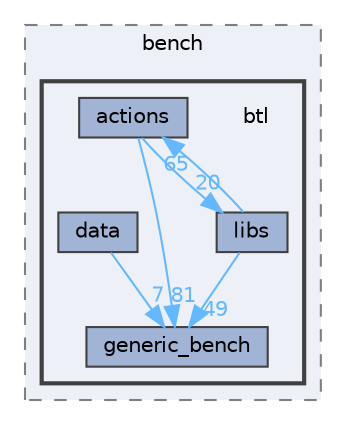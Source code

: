 digraph "external/taskflow/3rd-party/eigen-3.3.7/bench/btl"
{
 // LATEX_PDF_SIZE
  bgcolor="transparent";
  edge [fontname=Helvetica,fontsize=10,labelfontname=Helvetica,labelfontsize=10];
  node [fontname=Helvetica,fontsize=10,shape=box,height=0.2,width=0.4];
  compound=true
  subgraph clusterdir_07bfbcf48808e72ecbe6ce011f52ed5c {
    graph [ bgcolor="#edf0f7", pencolor="grey50", label="bench", fontname=Helvetica,fontsize=10 style="filled,dashed", URL="dir_07bfbcf48808e72ecbe6ce011f52ed5c.html",tooltip=""]
  subgraph clusterdir_028b176b860c4ef359c36cd852fb7d45 {
    graph [ bgcolor="#edf0f7", pencolor="grey25", label="", fontname=Helvetica,fontsize=10 style="filled,bold", URL="dir_028b176b860c4ef359c36cd852fb7d45.html",tooltip=""]
    dir_028b176b860c4ef359c36cd852fb7d45 [shape=plaintext, label="btl"];
  dir_62e7ada8e036e3e9b12b4354b79081d2 [label="actions", fillcolor="#a2b4d6", color="grey25", style="filled", URL="dir_62e7ada8e036e3e9b12b4354b79081d2.html",tooltip=""];
  dir_9cbd56efbc57c2aa3a62d48b5316054e [label="data", fillcolor="#a2b4d6", color="grey25", style="filled", URL="dir_9cbd56efbc57c2aa3a62d48b5316054e.html",tooltip=""];
  dir_67b07a53b6f43e6e09846caa95aa8959 [label="generic_bench", fillcolor="#a2b4d6", color="grey25", style="filled", URL="dir_67b07a53b6f43e6e09846caa95aa8959.html",tooltip=""];
  dir_363e6e8488608242c914f85677b37f06 [label="libs", fillcolor="#a2b4d6", color="grey25", style="filled", URL="dir_363e6e8488608242c914f85677b37f06.html",tooltip=""];
  }
  }
  dir_62e7ada8e036e3e9b12b4354b79081d2->dir_363e6e8488608242c914f85677b37f06 [headlabel="20", labeldistance=1.5 headhref="dir_000016_000447.html" href="dir_000016_000447.html" color="steelblue1" fontcolor="steelblue1"];
  dir_62e7ada8e036e3e9b12b4354b79081d2->dir_67b07a53b6f43e6e09846caa95aa8959 [headlabel="81", labeldistance=1.5 headhref="dir_000016_000347.html" href="dir_000016_000347.html" color="steelblue1" fontcolor="steelblue1"];
  dir_9cbd56efbc57c2aa3a62d48b5316054e->dir_67b07a53b6f43e6e09846caa95aa8959 [headlabel="7", labeldistance=1.5 headhref="dir_000182_000347.html" href="dir_000182_000347.html" color="steelblue1" fontcolor="steelblue1"];
  dir_363e6e8488608242c914f85677b37f06->dir_62e7ada8e036e3e9b12b4354b79081d2 [headlabel="65", labeldistance=1.5 headhref="dir_000447_000016.html" href="dir_000447_000016.html" color="steelblue1" fontcolor="steelblue1"];
  dir_363e6e8488608242c914f85677b37f06->dir_67b07a53b6f43e6e09846caa95aa8959 [headlabel="49", labeldistance=1.5 headhref="dir_000447_000347.html" href="dir_000447_000347.html" color="steelblue1" fontcolor="steelblue1"];
}
